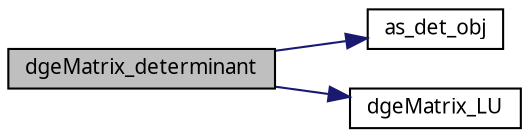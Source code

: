 digraph G
{
  edge [fontname="FreeSans.ttf",fontsize=10,labelfontname="FreeSans.ttf",labelfontsize=10];
  node [fontname="FreeSans.ttf",fontsize=10,shape=record];
  rankdir=LR;
  Node1 [label="dgeMatrix_determinant",height=0.2,width=0.4,color="black", fillcolor="grey75", style="filled" fontcolor="black"];
  Node1 -> Node2 [color="midnightblue",fontsize=10,style="solid",fontname="FreeSans.ttf"];
  Node2 [label="as_det_obj",height=0.2,width=0.4,color="black", fillcolor="white", style="filled",URL="$Mutils_8c.html#11d1c1bc4eec273005b5a2a340db9f78"];
  Node1 -> Node3 [color="midnightblue",fontsize=10,style="solid",fontname="FreeSans.ttf"];
  Node3 [label="dgeMatrix_LU",height=0.2,width=0.4,color="black", fillcolor="white", style="filled",URL="$dgeMatrix_8c.html#b666ff2da2d98c91e4842dd563ac945f"];
}
